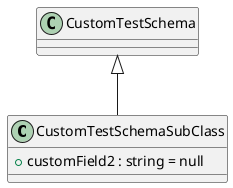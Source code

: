 @startuml
class CustomTestSchemaSubClass {
    + customField2 : string = null
}
CustomTestSchema <|-- CustomTestSchemaSubClass
@enduml
